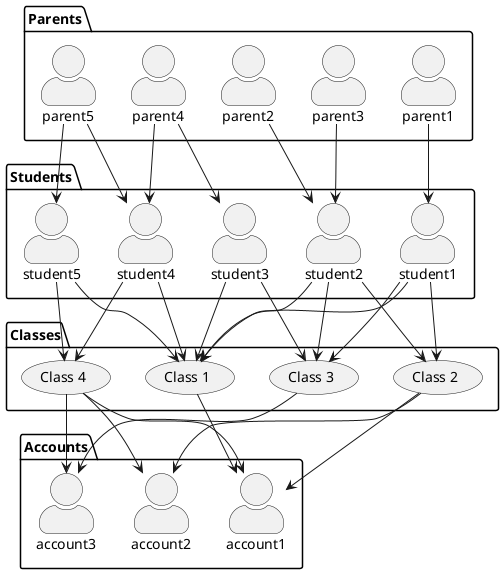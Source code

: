 
@startuml
skinparam actorStyle awesome

package Parents {
	actor parent1 as p1
	actor parent2 as p2
	actor parent3 as p3
	actor parent4 as p4
	actor parent5 as p5
}

package Students {
	actor student1 as s1
	actor student2 as s2
	actor student3 as s3
	actor student4 as s4
	actor student5 as s5
}

p1 --> s1
p2 --> s2
p3 --> s2
p4 --> s3
p4 --> s4
p5 --> s4
p5 --> s5

package Classes {
	usecase "Class 1" as c1
	usecase "Class 2" as c2
	usecase "Class 3" as c3
	usecase "Class 4" as c4
}

s1 --> c1
s2 --> c1
s3 --> c1
s4 --> c1
s5 --> c1

s1 --> c2
s2 --> c2

s1 --> c3
s2 --> c3
s3 --> c3

s4 --> c4
s5 --> c4

package Accounts {
	actor account1 as a1
	actor account2 as a2
	actor account3 as a3
}

c1 --> a1

c2 --> a1
c2 --> a2

c3 --> a3

c4 --> a1
c4 --> a2
c4 --> a3

@enduml
